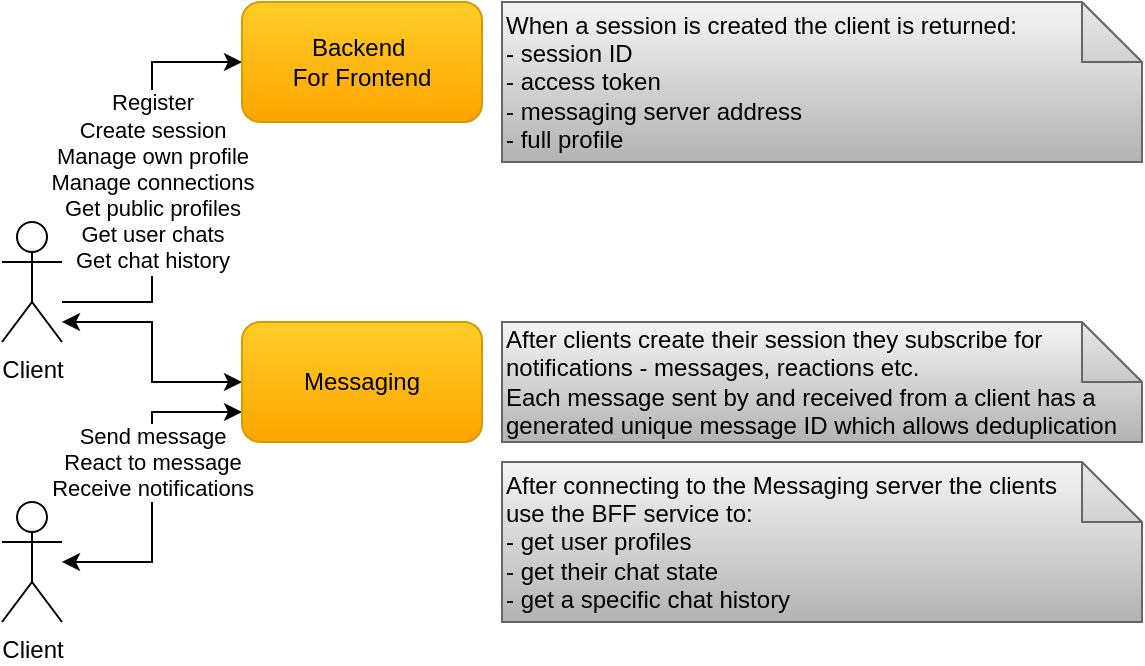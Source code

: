<mxfile version="22.1.2" type="device">
  <diagram id="G4t1x3i_cumIOjZ8GDXV" name="Page-1">
    <mxGraphModel dx="2020" dy="1203" grid="1" gridSize="10" guides="1" tooltips="1" connect="1" arrows="1" fold="1" page="1" pageScale="1" pageWidth="850" pageHeight="1100" math="0" shadow="0">
      <root>
        <mxCell id="0" />
        <mxCell id="1" parent="0" />
        <mxCell id="Ab2WFq_ZDRXyC0Tm1_-f-1" value="When a session is created the client is returned:&lt;br&gt;- session ID&lt;br&gt;- access token&lt;br&gt;- messaging server address&lt;br&gt;- full profile" style="shape=note;whiteSpace=wrap;html=1;backgroundOutline=1;darkOpacity=0.05;align=left;gradientColor=#b3b3b3;fillColor=#f5f5f5;strokeColor=#666666;" parent="1" vertex="1">
          <mxGeometry x="290" y="40" width="320" height="80" as="geometry" />
        </mxCell>
        <mxCell id="Ab2WFq_ZDRXyC0Tm1_-f-2" value="After clients create their session they&amp;nbsp;subscribe for notifications - messages, reactions etc.&lt;br&gt;Each message sent by and received from a client has a generated unique message ID which allows deduplication" style="shape=note;whiteSpace=wrap;html=1;backgroundOutline=1;darkOpacity=0.05;align=left;gradientColor=#b3b3b3;fillColor=#f5f5f5;strokeColor=#666666;" parent="1" vertex="1">
          <mxGeometry x="290" y="200" width="320" height="60" as="geometry" />
        </mxCell>
        <mxCell id="bcZL19yvxoAcIgyFT48z-1" value="" style="edgeStyle=orthogonalEdgeStyle;rounded=0;orthogonalLoop=1;jettySize=auto;html=1;entryX=0;entryY=0.5;entryDx=0;entryDy=0;startArrow=classic;startFill=1;" parent="1" source="bcZL19yvxoAcIgyFT48z-3" target="bcZL19yvxoAcIgyFT48z-6" edge="1">
          <mxGeometry relative="1" as="geometry">
            <Array as="points">
              <mxPoint x="115" y="200" />
              <mxPoint x="115" y="230" />
            </Array>
          </mxGeometry>
        </mxCell>
        <mxCell id="bcZL19yvxoAcIgyFT48z-2" value="Register&lt;br style=&quot;border-color: var(--border-color);&quot;&gt;Create session&lt;br style=&quot;border-color: var(--border-color);&quot;&gt;Manage own&amp;nbsp;profile&lt;br&gt;Manage connections&lt;br style=&quot;border-color: var(--border-color);&quot;&gt;Get public profiles&lt;br style=&quot;border-color: var(--border-color);&quot;&gt;Get user chats&lt;br style=&quot;border-color: var(--border-color);&quot;&gt;Get chat history" style="edgeStyle=orthogonalEdgeStyle;rounded=0;orthogonalLoop=1;jettySize=auto;html=1;entryX=0;entryY=0.5;entryDx=0;entryDy=0;" parent="1" source="bcZL19yvxoAcIgyFT48z-3" target="bcZL19yvxoAcIgyFT48z-8" edge="1">
          <mxGeometry relative="1" as="geometry">
            <Array as="points">
              <mxPoint x="115" y="190" />
              <mxPoint x="115" y="70" />
            </Array>
          </mxGeometry>
        </mxCell>
        <mxCell id="bcZL19yvxoAcIgyFT48z-3" value="Client" style="shape=umlActor;verticalLabelPosition=bottom;verticalAlign=top;html=1;outlineConnect=0;" parent="1" vertex="1">
          <mxGeometry x="40" y="150" width="30" height="60" as="geometry" />
        </mxCell>
        <mxCell id="bcZL19yvxoAcIgyFT48z-4" value="Send message&lt;br&gt;React to message&lt;br&gt;Receive notifications" style="edgeStyle=orthogonalEdgeStyle;rounded=0;orthogonalLoop=1;jettySize=auto;html=1;entryX=0;entryY=0.75;entryDx=0;entryDy=0;startArrow=classic;startFill=1;" parent="1" source="bcZL19yvxoAcIgyFT48z-5" target="bcZL19yvxoAcIgyFT48z-6" edge="1">
          <mxGeometry x="0.151" relative="1" as="geometry">
            <mxPoint as="offset" />
          </mxGeometry>
        </mxCell>
        <mxCell id="bcZL19yvxoAcIgyFT48z-5" value="Client" style="shape=umlActor;verticalLabelPosition=bottom;verticalAlign=top;html=1;outlineConnect=0;" parent="1" vertex="1">
          <mxGeometry x="40" y="290" width="30" height="60" as="geometry" />
        </mxCell>
        <mxCell id="bcZL19yvxoAcIgyFT48z-6" value="&lt;font style=&quot;font-size: 12px&quot;&gt;Messaging&lt;/font&gt;" style="rounded=1;whiteSpace=wrap;html=1;gradientColor=#ffa500;fillColor=#ffcd28;strokeColor=#d79b00;" parent="1" vertex="1">
          <mxGeometry x="160" y="200" width="120" height="60" as="geometry" />
        </mxCell>
        <mxCell id="bcZL19yvxoAcIgyFT48z-8" value="&lt;font style=&quot;font-size: 12px&quot;&gt;Backend&amp;nbsp;&lt;br&gt;For Frontend&lt;/font&gt;" style="rounded=1;whiteSpace=wrap;html=1;gradientColor=#ffa500;fillColor=#ffcd28;strokeColor=#d79b00;" parent="1" vertex="1">
          <mxGeometry x="160" y="40" width="120" height="60" as="geometry" />
        </mxCell>
        <mxCell id="bcZL19yvxoAcIgyFT48z-10" value="After connecting to the Messaging server the clients&lt;br&gt;use the BFF service to:&lt;br&gt;- get user profiles&lt;br&gt;- get their chat state&lt;br&gt;- get a specific chat history" style="shape=note;whiteSpace=wrap;html=1;backgroundOutline=1;darkOpacity=0.05;align=left;gradientColor=#b3b3b3;fillColor=#f5f5f5;strokeColor=#666666;" parent="1" vertex="1">
          <mxGeometry x="290" y="270" width="320" height="80" as="geometry" />
        </mxCell>
      </root>
    </mxGraphModel>
  </diagram>
</mxfile>
